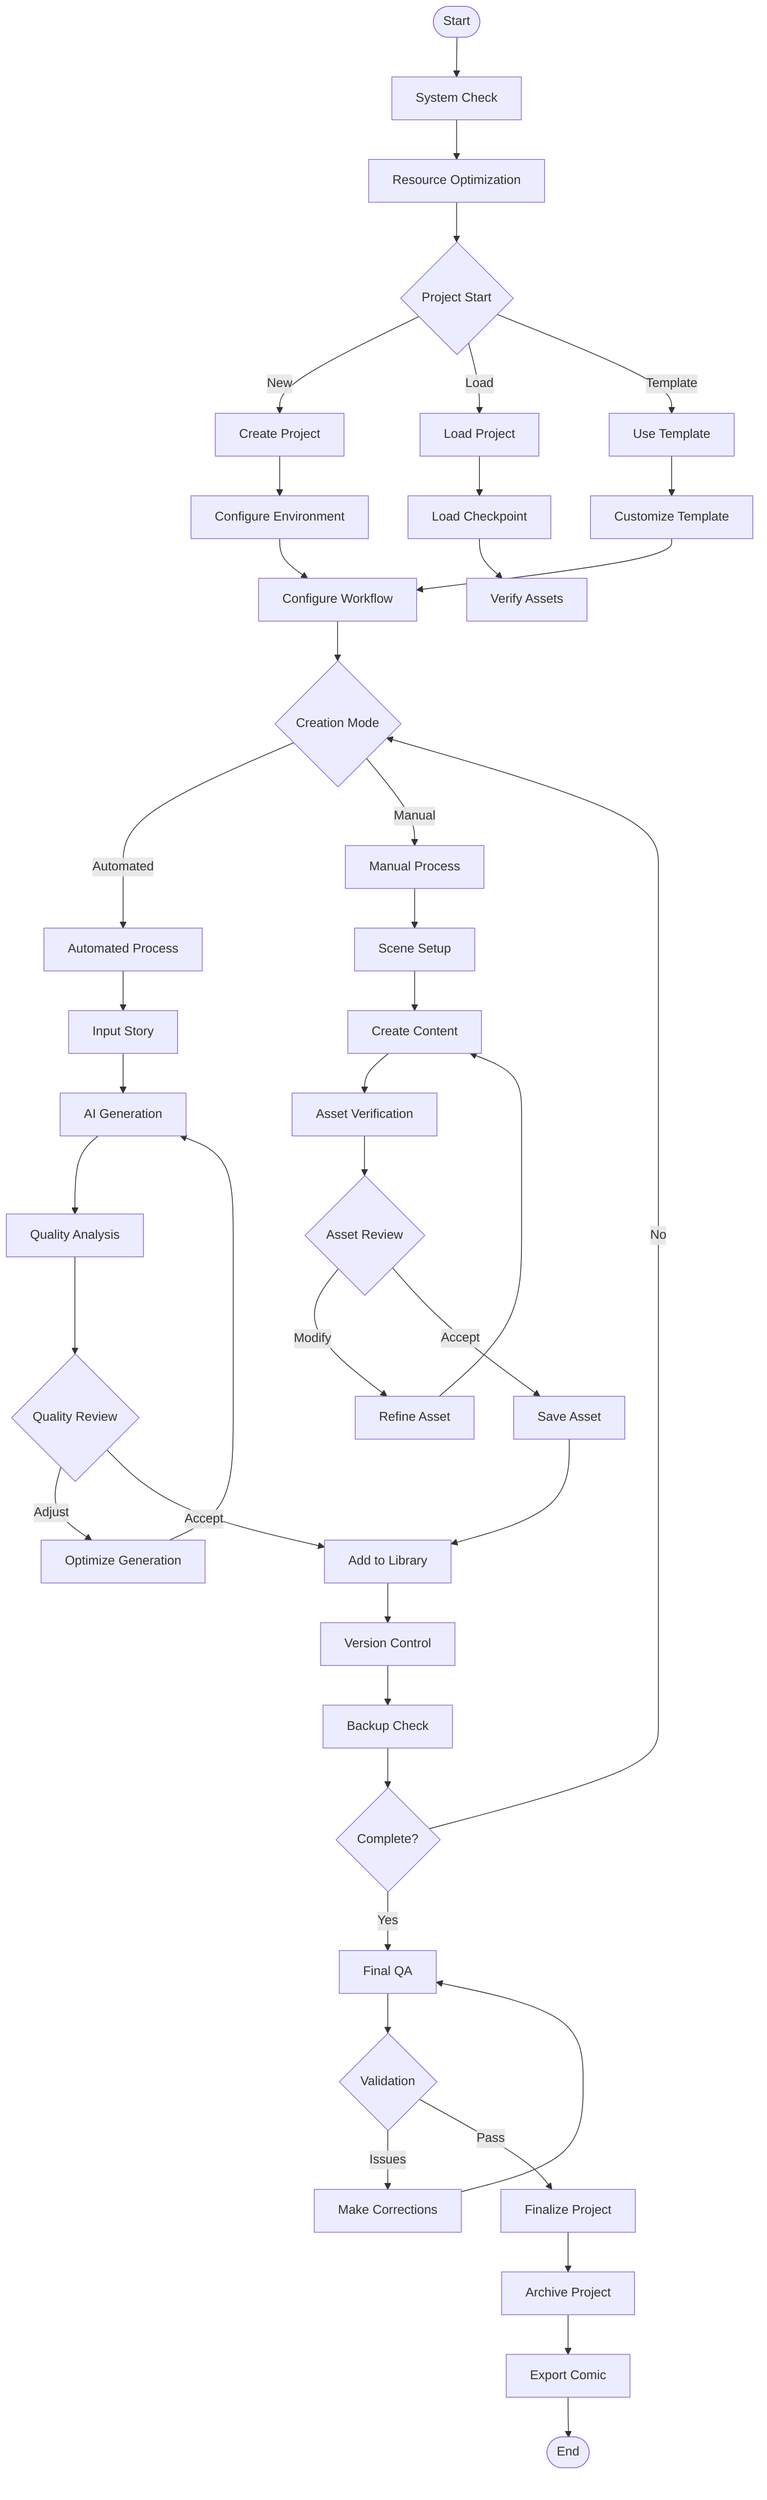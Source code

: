 flowchart TD
    Start([Start]) --> SystemCheck[System Check]
    SystemCheck --> ResourceOpt[Resource Optimization]
    ResourceOpt --> ProjectStart{Project Start}
    
    ProjectStart -->|New| CreateProject[Create Project]
    ProjectStart -->|Load| LoadProject[Load Project]
    ProjectStart -->|Template| UseTemplate[Use Template]
    
    CreateProject --> SetupEnv[Configure Environment]
    LoadProject --> LoadCheckpoint[Load Checkpoint]
    UseTemplate --> CustomizeTemp[Customize Template]
    
    SetupEnv --> WorkflowConfig[Configure Workflow]
    LoadCheckpoint --> AssetVerify[Verify Assets]
    CustomizeTemp --> WorkflowConfig
    
    WorkflowConfig --> CreationMode{Creation Mode}
    CreationMode -->|Automated| AutoProcess[Automated Process]
    CreationMode -->|Manual| ManualProcess[Manual Process]
    
    AutoProcess --> StoryInput[Input Story]
    StoryInput --> AIGeneration[AI Generation]
    AIGeneration --> QualityCheck[Quality Analysis]
    
    ManualProcess --> SceneSetup[Scene Setup]
    SceneSetup --> Creation[Create Content]
    Creation --> AssetCheck[Asset Verification]
    
    QualityCheck --> Analysis{Quality Review}
    AssetCheck --> Review{Asset Review}
    
    Analysis -->|Adjust| OptimizeGen[Optimize Generation]
    Analysis -->|Accept| AssetLibrary[Add to Library]
    
    Review -->|Modify| RefineAsset[Refine Asset]
    Review -->|Accept| SaveAsset[Save Asset]
    
    OptimizeGen --> AIGeneration
    RefineAsset --> Creation
    
    AssetLibrary --> VersionTrack[Version Control]
    SaveAsset --> AssetLibrary
    
    VersionTrack --> BackupCheck[Backup Check]
    BackupCheck --> Progress{Complete?}
    
    Progress -->|No| CreationMode
    Progress -->|Yes| FinalQA[Final QA]
    
    FinalQA --> ValidationCheck{Validation}
    ValidationCheck -->|Issues| Corrections[Make Corrections]
    ValidationCheck -->|Pass| Finalize[Finalize Project]
    
    Corrections --> FinalQA
    Finalize --> Archive[Archive Project]
    Archive --> Export[Export Comic]
    Export --> End([End])
